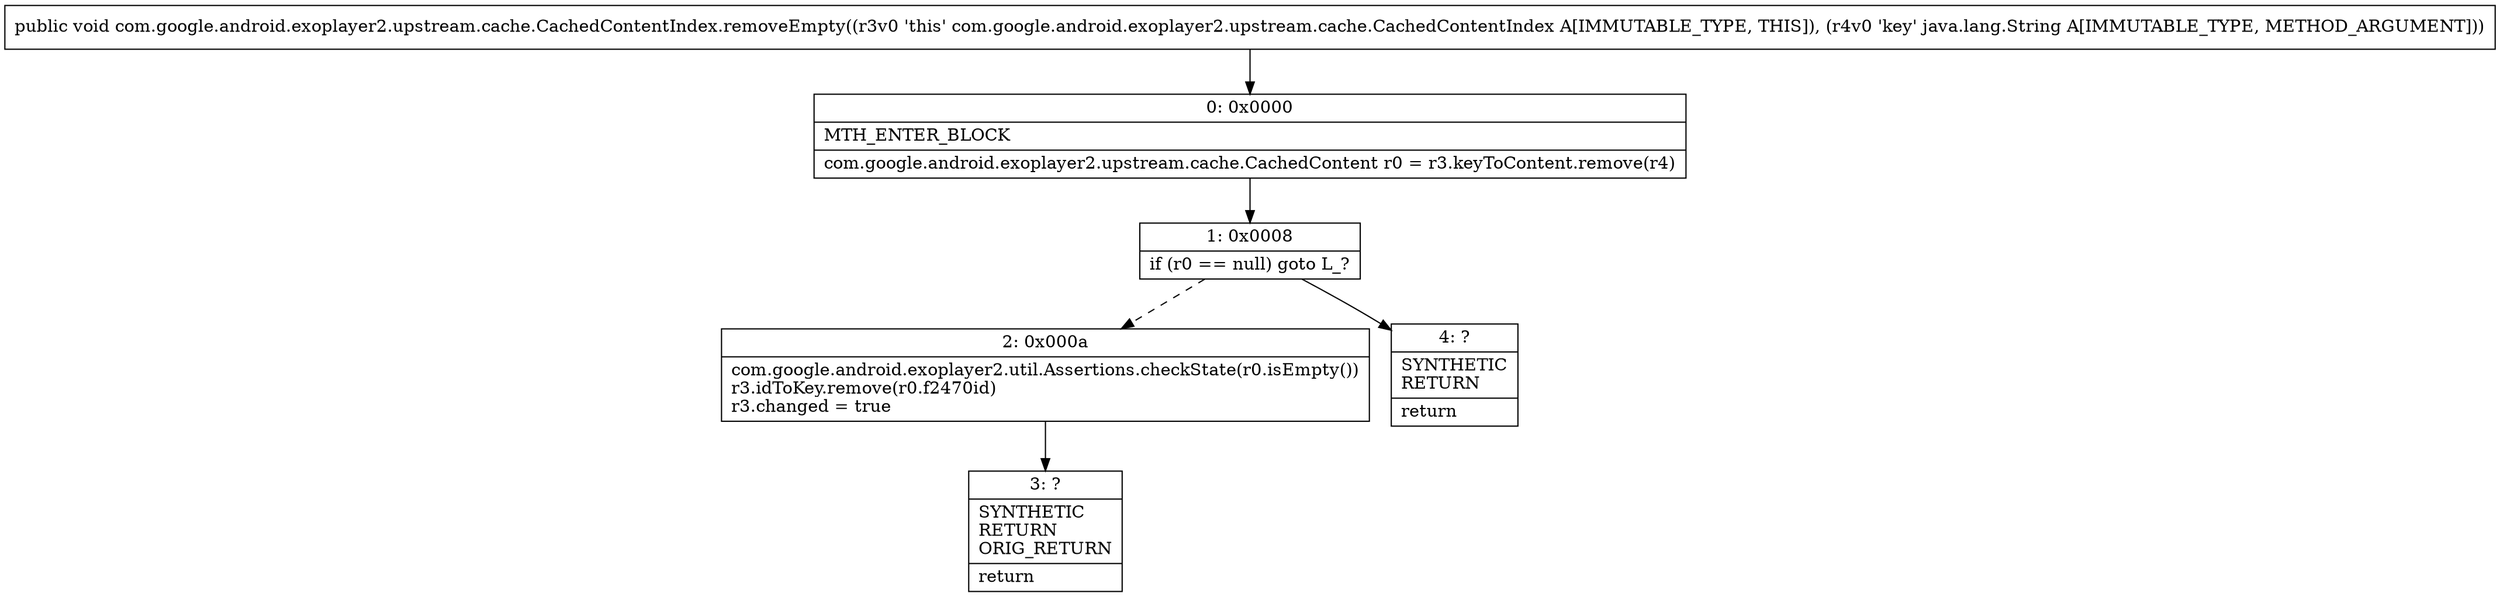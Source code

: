 digraph "CFG forcom.google.android.exoplayer2.upstream.cache.CachedContentIndex.removeEmpty(Ljava\/lang\/String;)V" {
Node_0 [shape=record,label="{0\:\ 0x0000|MTH_ENTER_BLOCK\l|com.google.android.exoplayer2.upstream.cache.CachedContent r0 = r3.keyToContent.remove(r4)\l}"];
Node_1 [shape=record,label="{1\:\ 0x0008|if (r0 == null) goto L_?\l}"];
Node_2 [shape=record,label="{2\:\ 0x000a|com.google.android.exoplayer2.util.Assertions.checkState(r0.isEmpty())\lr3.idToKey.remove(r0.f2470id)\lr3.changed = true\l}"];
Node_3 [shape=record,label="{3\:\ ?|SYNTHETIC\lRETURN\lORIG_RETURN\l|return\l}"];
Node_4 [shape=record,label="{4\:\ ?|SYNTHETIC\lRETURN\l|return\l}"];
MethodNode[shape=record,label="{public void com.google.android.exoplayer2.upstream.cache.CachedContentIndex.removeEmpty((r3v0 'this' com.google.android.exoplayer2.upstream.cache.CachedContentIndex A[IMMUTABLE_TYPE, THIS]), (r4v0 'key' java.lang.String A[IMMUTABLE_TYPE, METHOD_ARGUMENT])) }"];
MethodNode -> Node_0;
Node_0 -> Node_1;
Node_1 -> Node_2[style=dashed];
Node_1 -> Node_4;
Node_2 -> Node_3;
}

